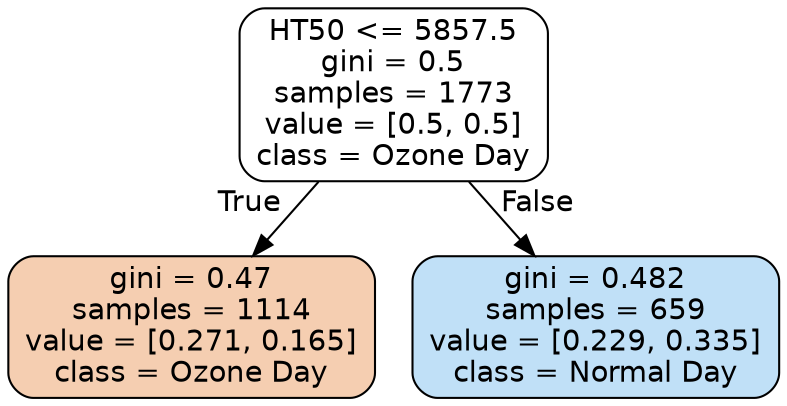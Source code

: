 digraph Tree {
node [shape=box, style="filled, rounded", color="black", fontname=helvetica] ;
edge [fontname=helvetica] ;
0 [label="HT50 <= 5857.5\ngini = 0.5\nsamples = 1773\nvalue = [0.5, 0.5]\nclass = Ozone Day", fillcolor="#ffffff"] ;
1 [label="gini = 0.47\nsamples = 1114\nvalue = [0.271, 0.165]\nclass = Ozone Day", fillcolor="#f5ceb1"] ;
0 -> 1 [labeldistance=2.5, labelangle=45, headlabel="True"] ;
2 [label="gini = 0.482\nsamples = 659\nvalue = [0.229, 0.335]\nclass = Normal Day", fillcolor="#c0e0f7"] ;
0 -> 2 [labeldistance=2.5, labelangle=-45, headlabel="False"] ;
}